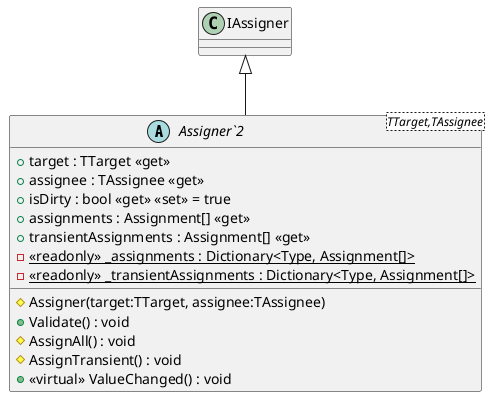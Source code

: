 @startuml
abstract class "Assigner`2"<TTarget,TAssignee> {
    # Assigner(target:TTarget, assignee:TAssignee)
    + target : TTarget <<get>>
    + assignee : TAssignee <<get>>
    + isDirty : bool <<get>> <<set>> = true
    + Validate() : void
    # AssignAll() : void
    # AssignTransient() : void
    + <<virtual>> ValueChanged() : void
    + assignments : Assignment[] <<get>>
    + transientAssignments : Assignment[] <<get>>
    - {static} <<readonly>> _assignments : Dictionary<Type, Assignment[]>
    - {static} <<readonly>> _transientAssignments : Dictionary<Type, Assignment[]>
}
IAssigner <|-- "Assigner`2"
@enduml
